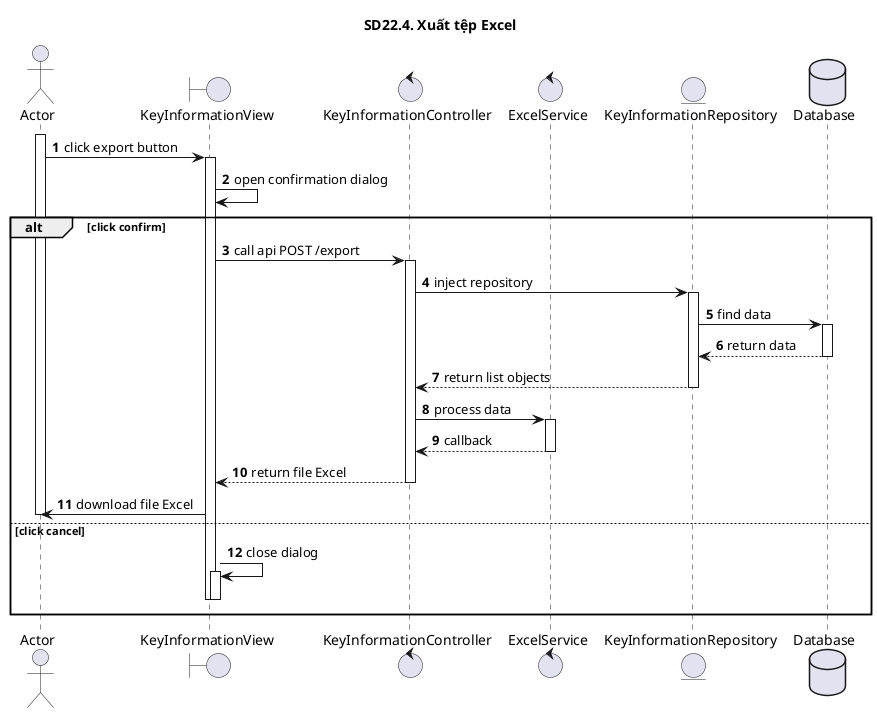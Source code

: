 @startuml SQ
autonumber
title SD22.4. Xuất tệp Excel
actor "Actor" as actor
boundary "KeyInformationView" as view
control "KeyInformationController" as controller
control "ExcelService" as service
entity "KeyInformationRepository" as model
database "Database" as database
activate actor
actor -> view : click export button
activate view
view -> view: open confirmation dialog
alt click confirm
view -> controller : call api POST /export
activate controller
controller -> model : inject repository
activate model
model -> database : find data
activate database
database --> model : return data
deactivate database
model --> controller : return list objects
deactivate model
controller -> service: process data
activate service
service --> controller : callback
deactivate service
controller --> view : return file Excel
deactivate controller
view -> actor: download file Excel
deactivate actor
else click cancel
view -> view: close dialog
activate view
deactivate view
deactivate view
end
@enduml